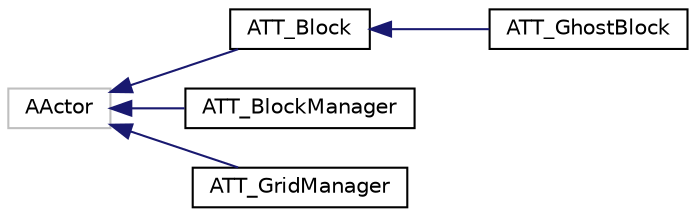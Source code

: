 digraph "Graphical Class Hierarchy"
{
 // LATEX_PDF_SIZE
  edge [fontname="Helvetica",fontsize="10",labelfontname="Helvetica",labelfontsize="10"];
  node [fontname="Helvetica",fontsize="10",shape=record];
  rankdir="LR";
  Node11 [label="AActor",height=0.2,width=0.4,color="grey75", fillcolor="white", style="filled",tooltip=" "];
  Node11 -> Node0 [dir="back",color="midnightblue",fontsize="10",style="solid",fontname="Helvetica"];
  Node0 [label="ATT_Block",height=0.2,width=0.4,color="black", fillcolor="white", style="filled",URL="$class_a_t_t___block.html",tooltip=" "];
  Node0 -> Node1 [dir="back",color="midnightblue",fontsize="10",style="solid",fontname="Helvetica"];
  Node1 [label="ATT_GhostBlock",height=0.2,width=0.4,color="black", fillcolor="white", style="filled",URL="$class_a_t_t___ghost_block.html",tooltip=" "];
  Node11 -> Node14 [dir="back",color="midnightblue",fontsize="10",style="solid",fontname="Helvetica"];
  Node14 [label="ATT_BlockManager",height=0.2,width=0.4,color="black", fillcolor="white", style="filled",URL="$class_a_t_t___block_manager.html",tooltip=" "];
  Node11 -> Node15 [dir="back",color="midnightblue",fontsize="10",style="solid",fontname="Helvetica"];
  Node15 [label="ATT_GridManager",height=0.2,width=0.4,color="black", fillcolor="white", style="filled",URL="$class_a_t_t___grid_manager.html",tooltip=" "];
}
